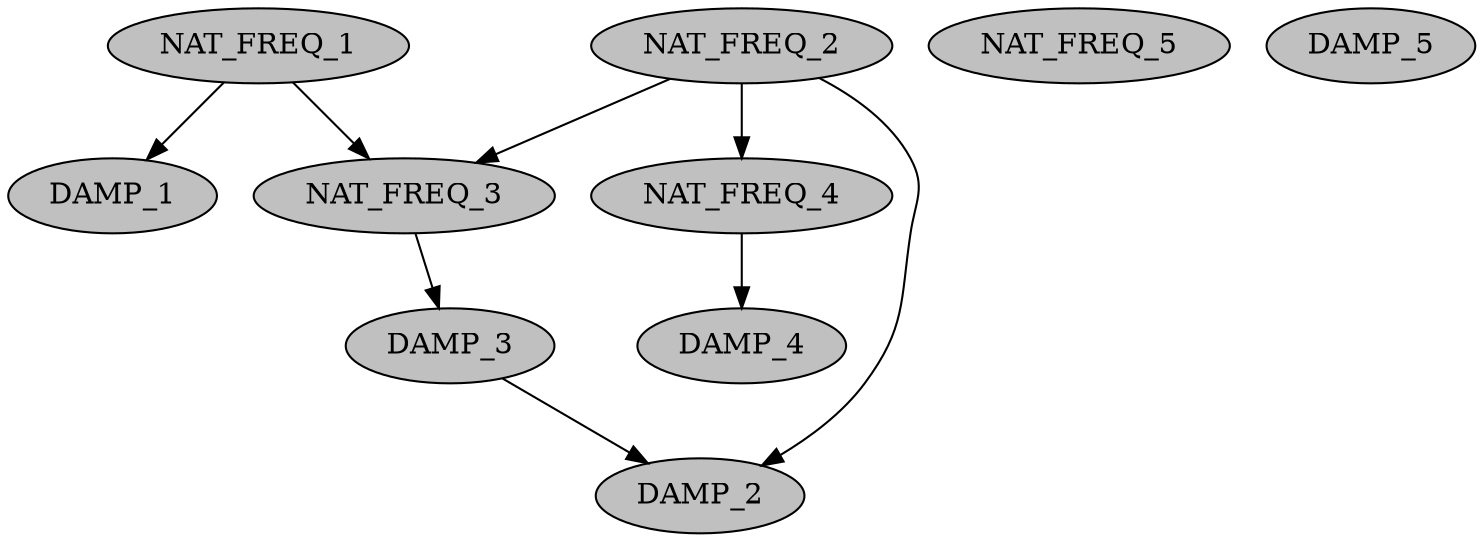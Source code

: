 strict digraph "" {
	NAT_FREQ_1	[fillcolor=gray,
		style=filled];
	NAT_FREQ_3	[fillcolor=gray,
		style=filled];
	NAT_FREQ_1 -> NAT_FREQ_3;
	DAMP_1	[fillcolor=gray,
		style=filled];
	NAT_FREQ_1 -> DAMP_1;
	NAT_FREQ_2	[fillcolor=gray,
		style=filled];
	NAT_FREQ_2 -> NAT_FREQ_3;
	NAT_FREQ_4	[fillcolor=gray,
		style=filled];
	NAT_FREQ_2 -> NAT_FREQ_4;
	DAMP_2	[fillcolor=gray,
		style=filled];
	NAT_FREQ_2 -> DAMP_2;
	DAMP_3	[fillcolor=gray,
		style=filled];
	NAT_FREQ_3 -> DAMP_3;
	DAMP_4	[fillcolor=gray,
		style=filled];
	NAT_FREQ_4 -> DAMP_4;
	NAT_FREQ_5	[fillcolor=gray,
		style=filled];
	DAMP_3 -> DAMP_2;
	DAMP_5	[fillcolor=gray,
		style=filled];
}
